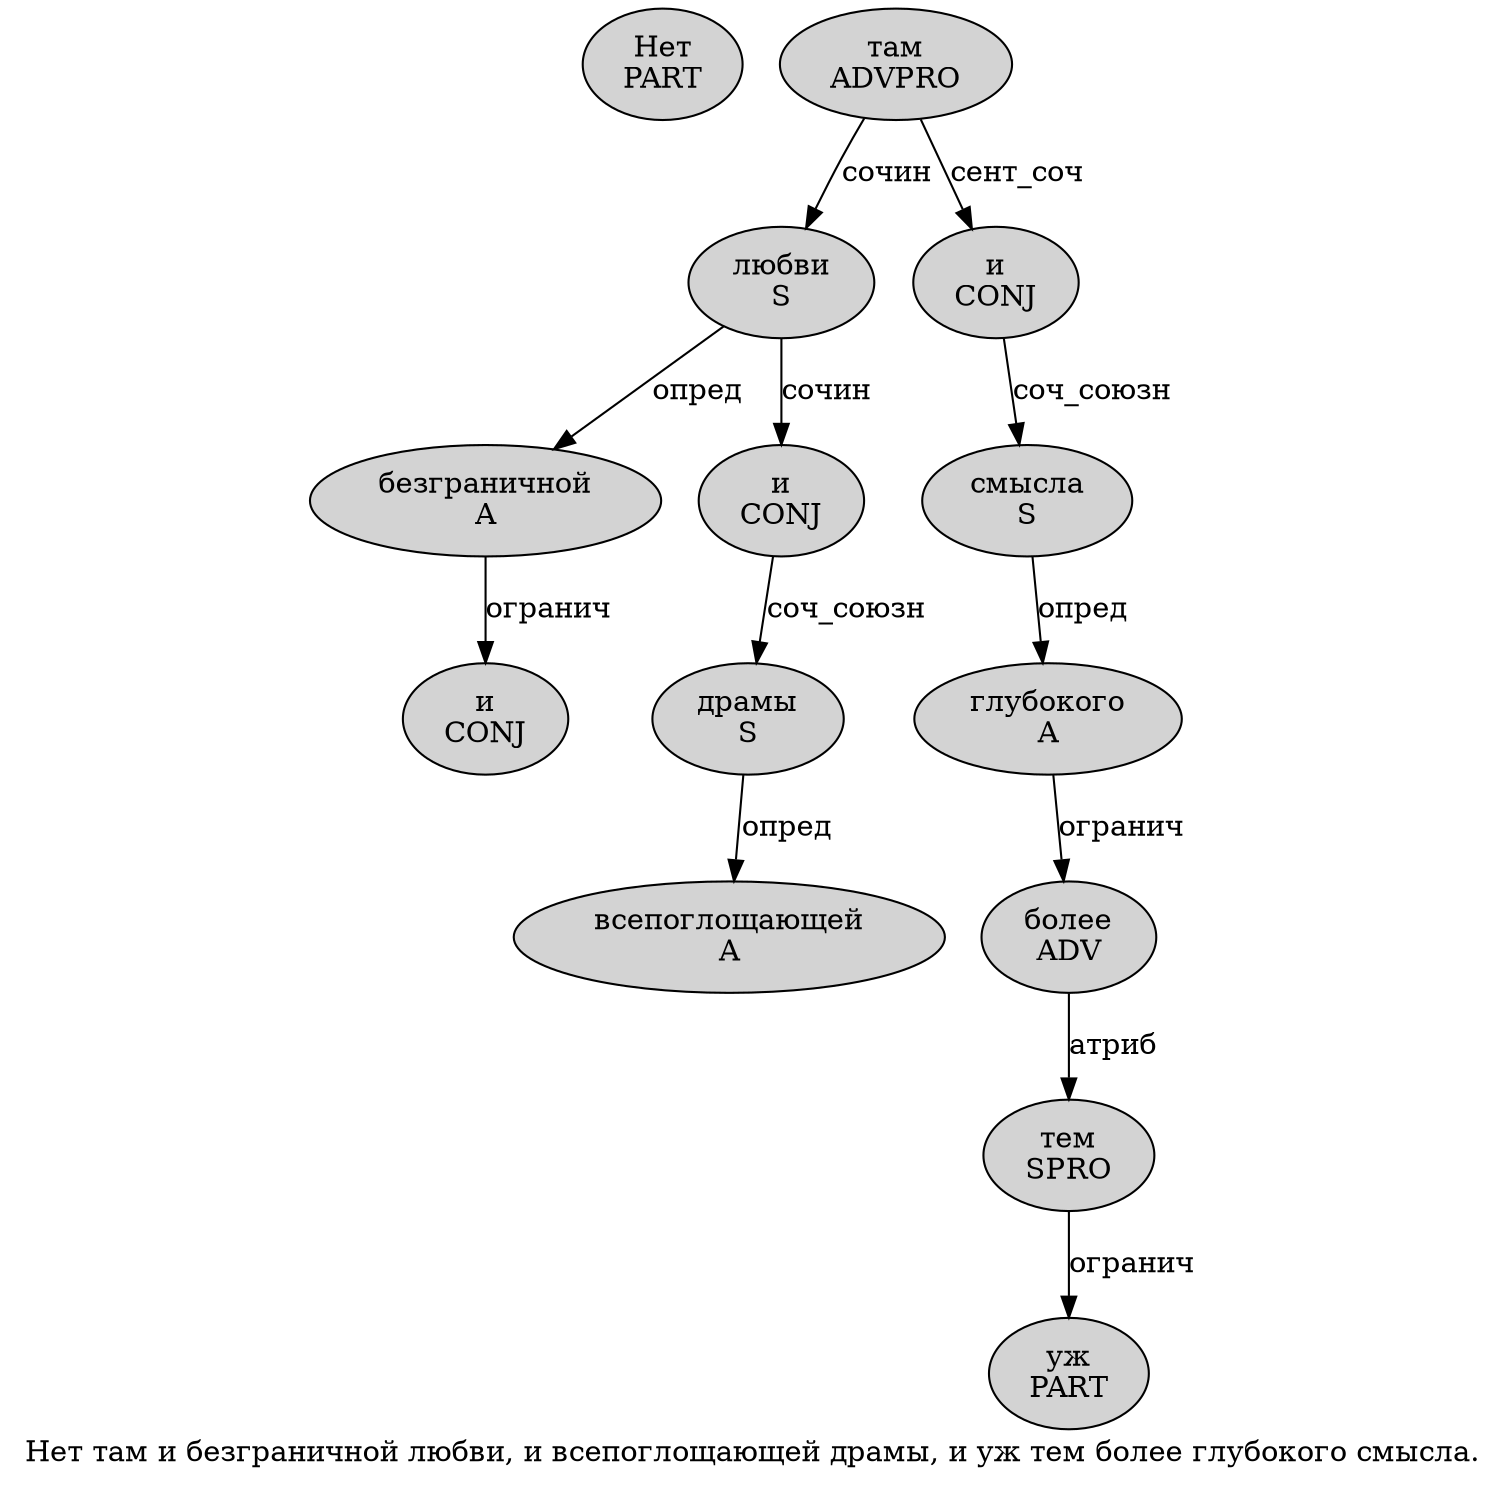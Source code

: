 digraph SENTENCE_2960 {
	graph [label="Нет там и безграничной любви, и всепоглощающей драмы, и уж тем более глубокого смысла."]
	node [style=filled]
		0 [label="Нет
PART" color="" fillcolor=lightgray penwidth=1 shape=ellipse]
		1 [label="там
ADVPRO" color="" fillcolor=lightgray penwidth=1 shape=ellipse]
		2 [label="и
CONJ" color="" fillcolor=lightgray penwidth=1 shape=ellipse]
		3 [label="безграничной
A" color="" fillcolor=lightgray penwidth=1 shape=ellipse]
		4 [label="любви
S" color="" fillcolor=lightgray penwidth=1 shape=ellipse]
		6 [label="и
CONJ" color="" fillcolor=lightgray penwidth=1 shape=ellipse]
		7 [label="всепоглощающей
A" color="" fillcolor=lightgray penwidth=1 shape=ellipse]
		8 [label="драмы
S" color="" fillcolor=lightgray penwidth=1 shape=ellipse]
		10 [label="и
CONJ" color="" fillcolor=lightgray penwidth=1 shape=ellipse]
		11 [label="уж
PART" color="" fillcolor=lightgray penwidth=1 shape=ellipse]
		12 [label="тем
SPRO" color="" fillcolor=lightgray penwidth=1 shape=ellipse]
		13 [label="более
ADV" color="" fillcolor=lightgray penwidth=1 shape=ellipse]
		14 [label="глубокого
A" color="" fillcolor=lightgray penwidth=1 shape=ellipse]
		15 [label="смысла
S" color="" fillcolor=lightgray penwidth=1 shape=ellipse]
			14 -> 13 [label="огранич"]
			10 -> 15 [label="соч_союзн"]
			6 -> 8 [label="соч_союзн"]
			1 -> 4 [label="сочин"]
			1 -> 10 [label="сент_соч"]
			13 -> 12 [label="атриб"]
			3 -> 2 [label="огранич"]
			12 -> 11 [label="огранич"]
			8 -> 7 [label="опред"]
			4 -> 3 [label="опред"]
			4 -> 6 [label="сочин"]
			15 -> 14 [label="опред"]
}